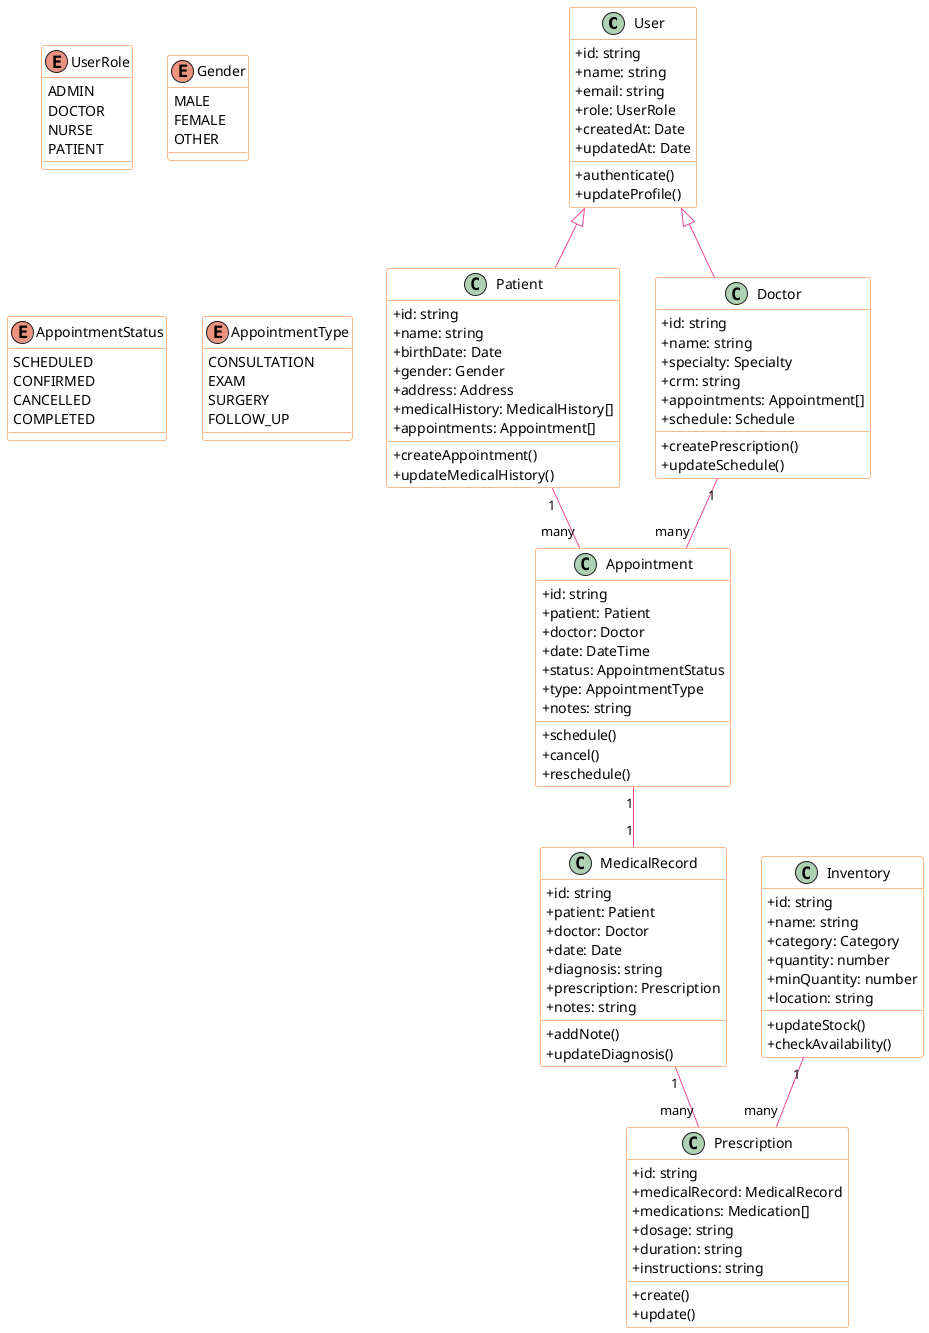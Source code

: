 @startuml VidaPlus Class Diagram

' Estilos
skinparam classAttributeIconSize 0
skinparam class {
    BackgroundColor White
    ArrowColor #EC4899
    BorderColor #F97316
}

' Entidades Principais
class User {
    +id: string
    +name: string
    +email: string
    +role: UserRole
    +createdAt: Date
    +updatedAt: Date
    +authenticate()
    +updateProfile()
}

class Patient {
    +id: string
    +name: string
    +birthDate: Date
    +gender: Gender
    +address: Address
    +medicalHistory: MedicalHistory[]
    +appointments: Appointment[]
    +createAppointment()
    +updateMedicalHistory()
}

class Doctor {
    +id: string
    +name: string
    +specialty: Specialty
    +crm: string
    +appointments: Appointment[]
    +schedule: Schedule
    +createPrescription()
    +updateSchedule()
}

class Appointment {
    +id: string
    +patient: Patient
    +doctor: Doctor
    +date: DateTime
    +status: AppointmentStatus
    +type: AppointmentType
    +notes: string
    +schedule()
    +cancel()
    +reschedule()
}

class MedicalRecord {
    +id: string
    +patient: Patient
    +doctor: Doctor
    +date: Date
    +diagnosis: string
    +prescription: Prescription
    +notes: string
    +addNote()
    +updateDiagnosis()
}

class Prescription {
    +id: string
    +medicalRecord: MedicalRecord
    +medications: Medication[]
    +dosage: string
    +duration: string
    +instructions: string
    +create()
    +update()
}

class Inventory {
    +id: string
    +name: string
    +category: Category
    +quantity: number
    +minQuantity: number
    +location: string
    +updateStock()
    +checkAvailability()
}

' Relacionamentos
User <|-- Doctor
User <|-- Patient
Doctor "1" -- "many" Appointment
Patient "1" -- "many" Appointment
Appointment "1" -- "1" MedicalRecord
MedicalRecord "1" -- "many" Prescription
Inventory "1" -- "many" Prescription

' Enums
enum UserRole {
    ADMIN
    DOCTOR
    NURSE
    PATIENT
}

enum Gender {
    MALE
    FEMALE
    OTHER
}

enum AppointmentStatus {
    SCHEDULED
    CONFIRMED
    CANCELLED
    COMPLETED
}

enum AppointmentType {
    CONSULTATION
    EXAM
    SURGERY
    FOLLOW_UP
}

@enduml 